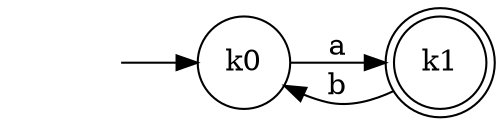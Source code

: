 digraph my_first_automaton {
	/* example
	test
	*/
	rankdir = LR
	node [ shape=circle ];
	"starter" [
		label = ""
		shape = "plaintext"
	]
	"k0" [ start="yes" ];				/* startnode */
	"k1" [ shape=doublecircle end="yes" ];  	/* endnode */
	// transitions
	"starter" -> k0;
	"k0" -> k1 [label=a];
	"k1" -> "k0" [label="b"];
}
